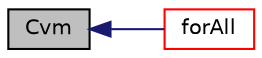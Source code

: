 digraph "Cvm"
{
  bgcolor="transparent";
  edge [fontname="Helvetica",fontsize="10",labelfontname="Helvetica",labelfontsize="10"];
  node [fontname="Helvetica",fontsize="10",shape=record];
  rankdir="LR";
  Node255 [label="Cvm",height=0.2,width=0.4,color="black", fillcolor="grey75", style="filled", fontcolor="black"];
  Node255 -> Node256 [dir="back",color="midnightblue",fontsize="10",style="solid",fontname="Helvetica"];
  Node256 [label="forAll",height=0.2,width=0.4,color="red",URL="$a01697.html#a661071c857206cff08f25e78275fc863"];
}
